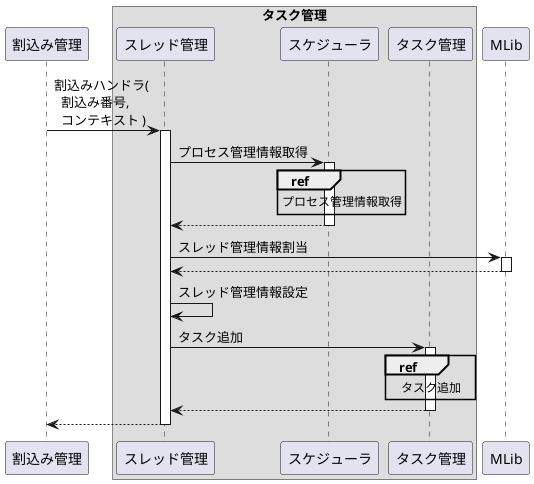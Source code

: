 @startuml

participant "割込み管理" as Intmng
box "タスク管理"
    participant "スレッド管理" as thread
    participant "スケジューラ" as sched
    participant "タスク管理"   as task
end box
participant "MLib" as mlib

Intmng -> thread: 割込みハンドラ(\n  割込み番号,\n  コンテキスト )
activate thread

thread -> sched: プロセス管理情報取得
activate sched
ref over sched: プロセス管理情報取得
thread <-- sched:
deactivate sched

thread -> mlib: スレッド管理情報割当
activate mlib
thread <-- mlib:
deactivate mlib

thread -> thread: スレッド管理情報設定

thread -> task: タスク追加
activate task
ref over task: タスク追加
thread <-- task:
deactivate task

Intmng <-- thread:
deactivate thread

@enduml
